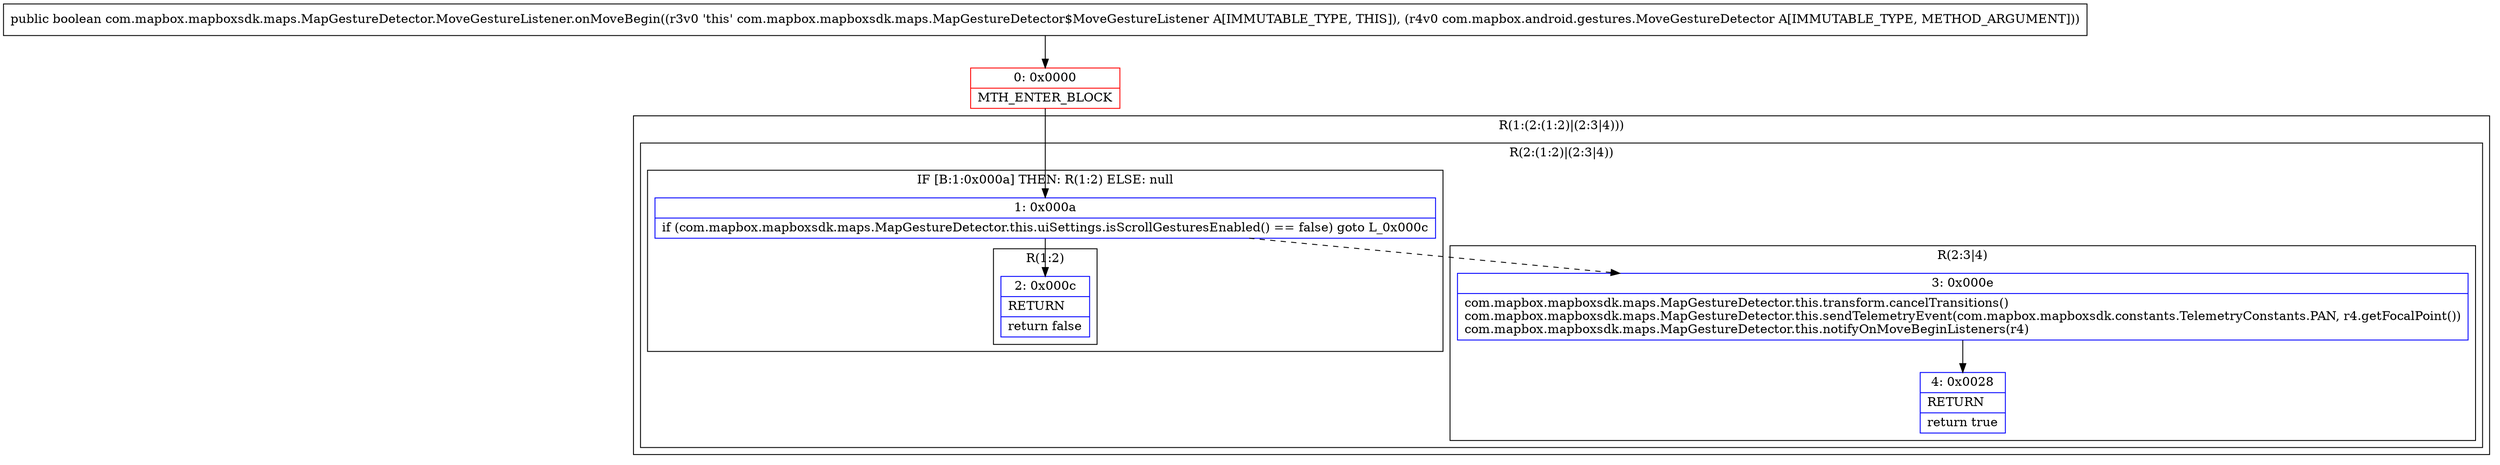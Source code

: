 digraph "CFG forcom.mapbox.mapboxsdk.maps.MapGestureDetector.MoveGestureListener.onMoveBegin(Lcom\/mapbox\/android\/gestures\/MoveGestureDetector;)Z" {
subgraph cluster_Region_1249267288 {
label = "R(1:(2:(1:2)|(2:3|4)))";
node [shape=record,color=blue];
subgraph cluster_Region_1160423296 {
label = "R(2:(1:2)|(2:3|4))";
node [shape=record,color=blue];
subgraph cluster_IfRegion_1748508758 {
label = "IF [B:1:0x000a] THEN: R(1:2) ELSE: null";
node [shape=record,color=blue];
Node_1 [shape=record,label="{1\:\ 0x000a|if (com.mapbox.mapboxsdk.maps.MapGestureDetector.this.uiSettings.isScrollGesturesEnabled() == false) goto L_0x000c\l}"];
subgraph cluster_Region_2081739391 {
label = "R(1:2)";
node [shape=record,color=blue];
Node_2 [shape=record,label="{2\:\ 0x000c|RETURN\l|return false\l}"];
}
}
subgraph cluster_Region_73946923 {
label = "R(2:3|4)";
node [shape=record,color=blue];
Node_3 [shape=record,label="{3\:\ 0x000e|com.mapbox.mapboxsdk.maps.MapGestureDetector.this.transform.cancelTransitions()\lcom.mapbox.mapboxsdk.maps.MapGestureDetector.this.sendTelemetryEvent(com.mapbox.mapboxsdk.constants.TelemetryConstants.PAN, r4.getFocalPoint())\lcom.mapbox.mapboxsdk.maps.MapGestureDetector.this.notifyOnMoveBeginListeners(r4)\l}"];
Node_4 [shape=record,label="{4\:\ 0x0028|RETURN\l|return true\l}"];
}
}
}
Node_0 [shape=record,color=red,label="{0\:\ 0x0000|MTH_ENTER_BLOCK\l}"];
MethodNode[shape=record,label="{public boolean com.mapbox.mapboxsdk.maps.MapGestureDetector.MoveGestureListener.onMoveBegin((r3v0 'this' com.mapbox.mapboxsdk.maps.MapGestureDetector$MoveGestureListener A[IMMUTABLE_TYPE, THIS]), (r4v0 com.mapbox.android.gestures.MoveGestureDetector A[IMMUTABLE_TYPE, METHOD_ARGUMENT])) }"];
MethodNode -> Node_0;
Node_1 -> Node_2;
Node_1 -> Node_3[style=dashed];
Node_3 -> Node_4;
Node_0 -> Node_1;
}

